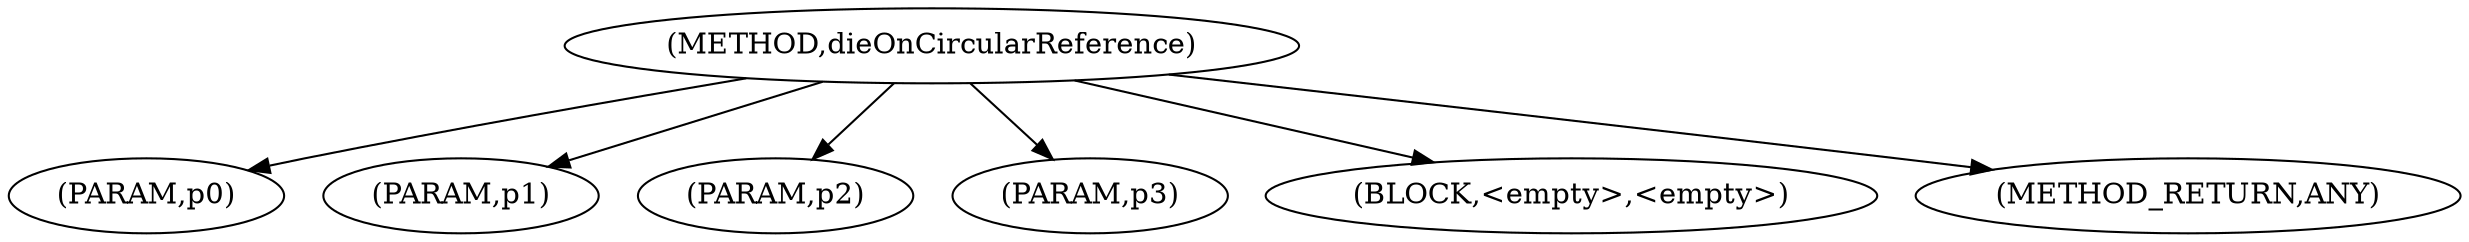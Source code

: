 digraph "dieOnCircularReference" {  
"1136" [label = <(METHOD,dieOnCircularReference)> ]
"1137" [label = <(PARAM,p0)> ]
"1138" [label = <(PARAM,p1)> ]
"1139" [label = <(PARAM,p2)> ]
"1140" [label = <(PARAM,p3)> ]
"1141" [label = <(BLOCK,&lt;empty&gt;,&lt;empty&gt;)> ]
"1142" [label = <(METHOD_RETURN,ANY)> ]
  "1136" -> "1137" 
  "1136" -> "1138" 
  "1136" -> "1141" 
  "1136" -> "1139" 
  "1136" -> "1142" 
  "1136" -> "1140" 
}
